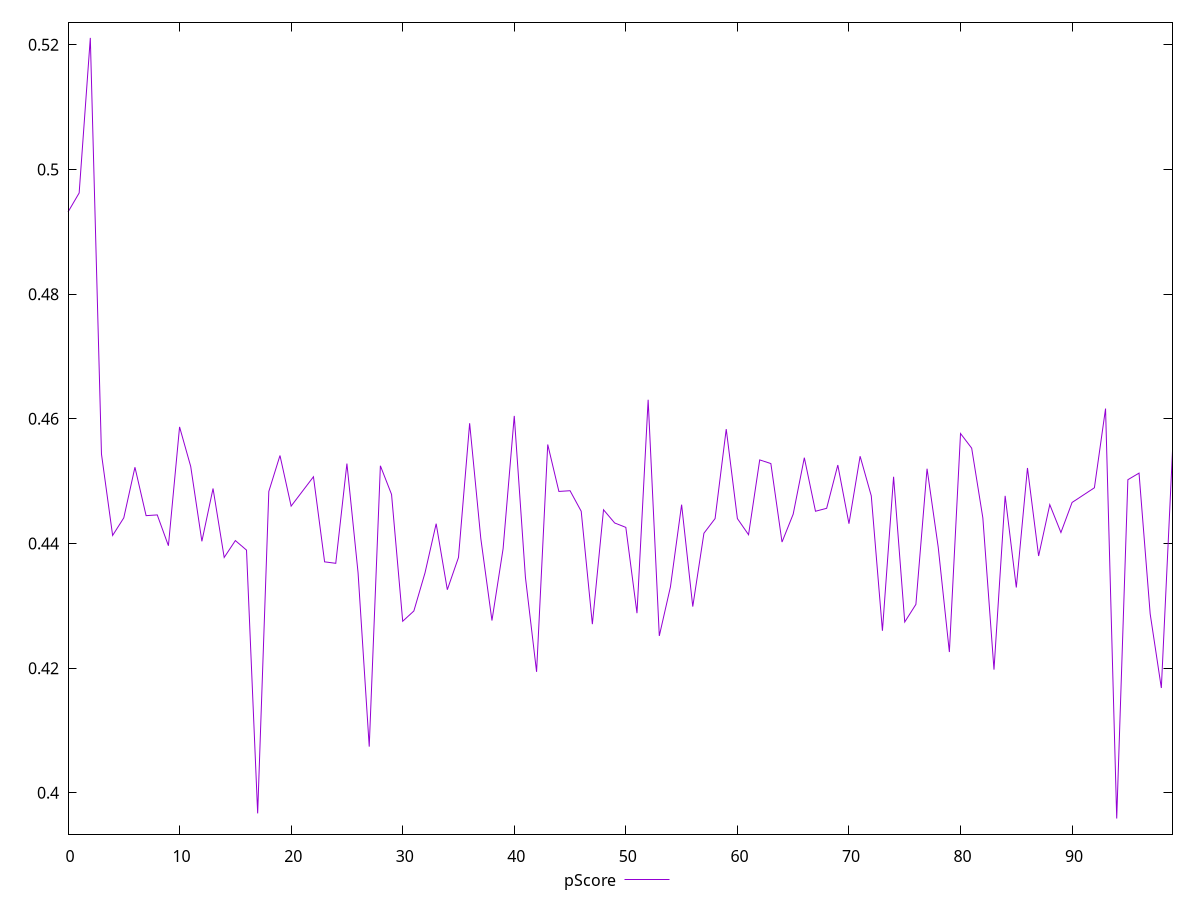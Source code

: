 reset

$pScore <<EOF
0 0.49317647058823527
1 0.49623529411764705
2 0.5211111111111111
3 0.45435294117647057
4 0.44129411764705884
5 0.4441176470588235
6 0.45223529411764707
7 0.4444705882352941
8 0.4445882352941176
9 0.4396470588235294
10 0.4587058823529412
11 0.45235294117647057
12 0.4403529411764706
13 0.44882352941176473
14 0.43776470588235294
15 0.4404705882352941
16 0.4389411764705882
17 0.3967058823529412
18 0.44835294117647057
19 0.4541176470588235
20 0.446
21 0.44835294117647057
22 0.4507058823529412
23 0.4370588235294118
24 0.4368235294117647
25 0.4528235294117647
26 0.43529411764705883
27 0.40741176470588236
28 0.4524705882352941
29 0.44788235294117645
30 0.4275294117647059
31 0.42917647058823527
32 0.43529411764705883
33 0.4431764705882353
34 0.43258823529411766
35 0.43776470588235294
36 0.45929411764705885
37 0.4408235294117647
38 0.4276470588235294
39 0.4391764705882353
40 0.46047058823529413
41 0.43458823529411766
42 0.4194117647058824
43 0.45588235294117646
44 0.44835294117647057
45 0.4484705882352941
46 0.4451764705882353
47 0.42705882352941177
48 0.44541176470588234
49 0.44329411764705884
50 0.4425882352941176
51 0.4288235294117647
52 0.46305882352941174
53 0.42517647058823527
54 0.4330588235294118
55 0.44623529411764706
56 0.4298823529411765
57 0.4416470588235294
58 0.444
59 0.4583529411764706
60 0.444
61 0.44141176470588234
62 0.45341176470588235
63 0.4528235294117647
64 0.44023529411764706
65 0.4447058823529412
66 0.45376470588235296
67 0.4451764705882353
68 0.4456470588235294
69 0.4525882352941176
70 0.4431764705882353
71 0.454
72 0.4476470588235294
73 0.426
74 0.4507058823529412
75 0.4274117647058824
76 0.43023529411764705
77 0.452
78 0.43941176470588234
79 0.42258823529411765
80 0.4576470588235294
81 0.45529411764705885
82 0.4441176470588235
83 0.41976470588235293
84 0.4476470588235294
85 0.4329411764705882
86 0.4521176470588235
87 0.438
88 0.44623529411764706
89 0.44176470588235295
90 0.4465882352941176
91 0.44776470588235295
92 0.44894117647058823
93 0.4616470588235294
94 0.39588235294117646
95 0.45023529411764707
96 0.45129411764705885
97 0.42870588235294116
98 0.4168235294117647
99 0.4548235294117647
EOF

set key outside below
set xrange [0:99]
set yrange [0.39337777777777777:0.5236156862745098]
set trange [0.39337777777777777:0.5236156862745098]
set terminal svg size 640, 500 enhanced background rgb 'white'
set output "reports/report_00027_2021-02-24T12-40-31.850Z/uses-rel-preload/samples/agenda/pScore/values.svg"

plot $pScore title "pScore" with line

reset
